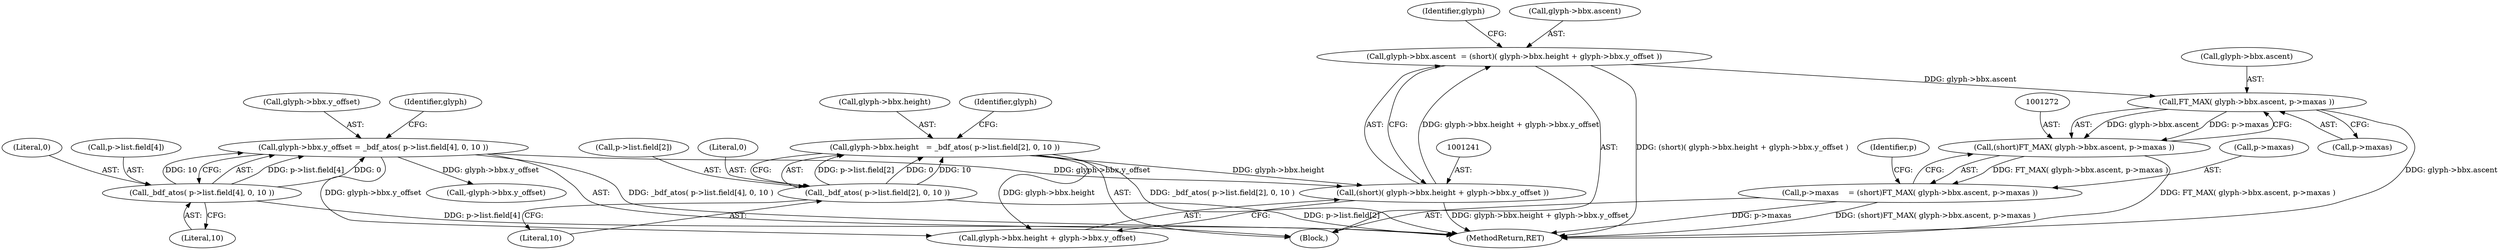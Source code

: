 digraph "0_savannah_07bdb6e289c7954e2a533039dc93c1c136099d2d@integer" {
"1001234" [label="(Call,glyph->bbx.ascent  = (short)( glyph->bbx.height + glyph->bbx.y_offset ))"];
"1001240" [label="(Call,(short)( glyph->bbx.height + glyph->bbx.y_offset ))"];
"1001186" [label="(Call,glyph->bbx.height   = _bdf_atos( p->list.field[2], 0, 10 ))"];
"1001192" [label="(Call,_bdf_atos( p->list.field[2], 0, 10 ))"];
"1001218" [label="(Call,glyph->bbx.y_offset = _bdf_atos( p->list.field[4], 0, 10 ))"];
"1001224" [label="(Call,_bdf_atos( p->list.field[4], 0, 10 ))"];
"1001273" [label="(Call,FT_MAX( glyph->bbx.ascent, p->maxas ))"];
"1001271" [label="(Call,(short)FT_MAX( glyph->bbx.ascent, p->maxas ))"];
"1001267" [label="(Call,p->maxas    = (short)FT_MAX( glyph->bbx.ascent, p->maxas ))"];
"1001240" [label="(Call,(short)( glyph->bbx.height + glyph->bbx.y_offset ))"];
"1001218" [label="(Call,glyph->bbx.y_offset = _bdf_atos( p->list.field[4], 0, 10 ))"];
"1001261" [label="(Call,-glyph->bbx.y_offset)"];
"1001224" [label="(Call,_bdf_atos( p->list.field[4], 0, 10 ))"];
"1001219" [label="(Call,glyph->bbx.y_offset)"];
"1001146" [label="(Block,)"];
"1001232" [label="(Literal,0)"];
"1001284" [label="(Identifier,p)"];
"1001201" [label="(Literal,10)"];
"1001273" [label="(Call,FT_MAX( glyph->bbx.ascent, p->maxas ))"];
"1001200" [label="(Literal,0)"];
"1001237" [label="(Identifier,glyph)"];
"1001242" [label="(Call,glyph->bbx.height + glyph->bbx.y_offset)"];
"1001225" [label="(Call,p->list.field[4])"];
"1001186" [label="(Call,glyph->bbx.height   = _bdf_atos( p->list.field[2], 0, 10 ))"];
"1001233" [label="(Literal,10)"];
"1001267" [label="(Call,p->maxas    = (short)FT_MAX( glyph->bbx.ascent, p->maxas ))"];
"1001571" [label="(MethodReturn,RET)"];
"1001268" [label="(Call,p->maxas)"];
"1001192" [label="(Call,_bdf_atos( p->list.field[2], 0, 10 ))"];
"1001271" [label="(Call,(short)FT_MAX( glyph->bbx.ascent, p->maxas ))"];
"1001274" [label="(Call,glyph->bbx.ascent)"];
"1001256" [label="(Identifier,glyph)"];
"1001279" [label="(Call,p->maxas)"];
"1001187" [label="(Call,glyph->bbx.height)"];
"1001193" [label="(Call,p->list.field[2])"];
"1001235" [label="(Call,glyph->bbx.ascent)"];
"1001205" [label="(Identifier,glyph)"];
"1001234" [label="(Call,glyph->bbx.ascent  = (short)( glyph->bbx.height + glyph->bbx.y_offset ))"];
"1001234" -> "1001146"  [label="AST: "];
"1001234" -> "1001240"  [label="CFG: "];
"1001235" -> "1001234"  [label="AST: "];
"1001240" -> "1001234"  [label="AST: "];
"1001256" -> "1001234"  [label="CFG: "];
"1001234" -> "1001571"  [label="DDG: (short)( glyph->bbx.height + glyph->bbx.y_offset )"];
"1001240" -> "1001234"  [label="DDG: glyph->bbx.height + glyph->bbx.y_offset"];
"1001234" -> "1001273"  [label="DDG: glyph->bbx.ascent"];
"1001240" -> "1001242"  [label="CFG: "];
"1001241" -> "1001240"  [label="AST: "];
"1001242" -> "1001240"  [label="AST: "];
"1001240" -> "1001571"  [label="DDG: glyph->bbx.height + glyph->bbx.y_offset"];
"1001186" -> "1001240"  [label="DDG: glyph->bbx.height"];
"1001218" -> "1001240"  [label="DDG: glyph->bbx.y_offset"];
"1001186" -> "1001146"  [label="AST: "];
"1001186" -> "1001192"  [label="CFG: "];
"1001187" -> "1001186"  [label="AST: "];
"1001192" -> "1001186"  [label="AST: "];
"1001205" -> "1001186"  [label="CFG: "];
"1001186" -> "1001571"  [label="DDG: _bdf_atos( p->list.field[2], 0, 10 )"];
"1001192" -> "1001186"  [label="DDG: p->list.field[2]"];
"1001192" -> "1001186"  [label="DDG: 0"];
"1001192" -> "1001186"  [label="DDG: 10"];
"1001186" -> "1001242"  [label="DDG: glyph->bbx.height"];
"1001192" -> "1001201"  [label="CFG: "];
"1001193" -> "1001192"  [label="AST: "];
"1001200" -> "1001192"  [label="AST: "];
"1001201" -> "1001192"  [label="AST: "];
"1001192" -> "1001571"  [label="DDG: p->list.field[2]"];
"1001218" -> "1001146"  [label="AST: "];
"1001218" -> "1001224"  [label="CFG: "];
"1001219" -> "1001218"  [label="AST: "];
"1001224" -> "1001218"  [label="AST: "];
"1001237" -> "1001218"  [label="CFG: "];
"1001218" -> "1001571"  [label="DDG: _bdf_atos( p->list.field[4], 0, 10 )"];
"1001224" -> "1001218"  [label="DDG: p->list.field[4]"];
"1001224" -> "1001218"  [label="DDG: 0"];
"1001224" -> "1001218"  [label="DDG: 10"];
"1001218" -> "1001242"  [label="DDG: glyph->bbx.y_offset"];
"1001218" -> "1001261"  [label="DDG: glyph->bbx.y_offset"];
"1001224" -> "1001233"  [label="CFG: "];
"1001225" -> "1001224"  [label="AST: "];
"1001232" -> "1001224"  [label="AST: "];
"1001233" -> "1001224"  [label="AST: "];
"1001224" -> "1001571"  [label="DDG: p->list.field[4]"];
"1001273" -> "1001271"  [label="AST: "];
"1001273" -> "1001279"  [label="CFG: "];
"1001274" -> "1001273"  [label="AST: "];
"1001279" -> "1001273"  [label="AST: "];
"1001271" -> "1001273"  [label="CFG: "];
"1001273" -> "1001571"  [label="DDG: glyph->bbx.ascent"];
"1001273" -> "1001271"  [label="DDG: glyph->bbx.ascent"];
"1001273" -> "1001271"  [label="DDG: p->maxas"];
"1001271" -> "1001267"  [label="AST: "];
"1001272" -> "1001271"  [label="AST: "];
"1001267" -> "1001271"  [label="CFG: "];
"1001271" -> "1001571"  [label="DDG: FT_MAX( glyph->bbx.ascent, p->maxas )"];
"1001271" -> "1001267"  [label="DDG: FT_MAX( glyph->bbx.ascent, p->maxas )"];
"1001267" -> "1001146"  [label="AST: "];
"1001268" -> "1001267"  [label="AST: "];
"1001284" -> "1001267"  [label="CFG: "];
"1001267" -> "1001571"  [label="DDG: p->maxas"];
"1001267" -> "1001571"  [label="DDG: (short)FT_MAX( glyph->bbx.ascent, p->maxas )"];
}
